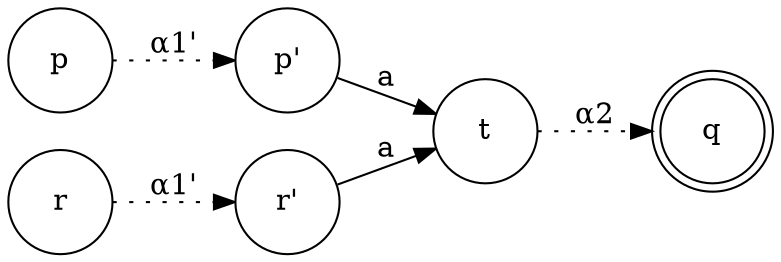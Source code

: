 digraph {
	dpi=300
    rankdir=LR
    outputorder="edgesfirst"
	node [width=0.7]
	node [shape=doublecircle]; q
	node [shape=circle, style=filled, fillcolor="#FFFFFF"]

    p_[label="p'"]
    r_[label="r'"]

	p -> p_ [label="α1'", style="dotted"]
	p_ -> t [label="a"]
    r -> r_ [label="α1'", style="dotted"]
	r_ -> t [label="a"]
    t -> q  [label="α2", style="dotted"]
}
